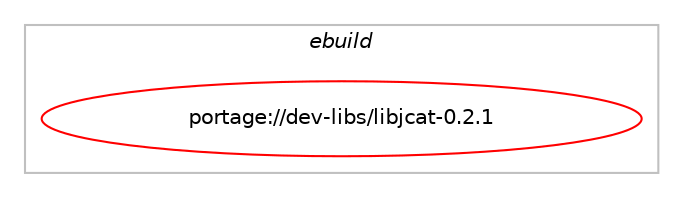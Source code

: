 digraph prolog {

# *************
# Graph options
# *************

newrank=true;
concentrate=true;
compound=true;
graph [rankdir=LR,fontname=Helvetica,fontsize=10,ranksep=1.5];#, ranksep=2.5, nodesep=0.2];
edge  [arrowhead=vee];
node  [fontname=Helvetica,fontsize=10];

# **********
# The ebuild
# **********

subgraph cluster_leftcol {
color=gray;
label=<<i>ebuild</i>>;
id [label="portage://dev-libs/libjcat-0.2.1", color=red, width=4, href="../dev-libs/libjcat-0.2.1.svg"];
}

# ****************
# The dependencies
# ****************

subgraph cluster_midcol {
color=gray;
label=<<i>dependencies</i>>;
subgraph cluster_compile {
fillcolor="#eeeeee";
style=filled;
label=<<i>compile</i>>;
# *** BEGIN UNKNOWN DEPENDENCY TYPE (TODO) ***
# id -> equal(use_conditional_group(positive,ed25519,portage://dev-libs/libjcat-0.2.1,[package_dependency(portage://dev-libs/libjcat-0.2.1,install,no,dev-libs,nettle,none,[,,],any_same_slot,[]),package_dependency(portage://dev-libs/libjcat-0.2.1,install,no,net-libs,gnutls,none,[,,],any_same_slot,[])]))
# *** END UNKNOWN DEPENDENCY TYPE (TODO) ***

# *** BEGIN UNKNOWN DEPENDENCY TYPE (TODO) ***
# id -> equal(use_conditional_group(positive,gpg,portage://dev-libs/libjcat-0.2.1,[package_dependency(portage://dev-libs/libjcat-0.2.1,install,no,app-crypt,gpgme,none,[,,],any_same_slot,[]),package_dependency(portage://dev-libs/libjcat-0.2.1,install,no,dev-libs,libgpg-error,none,[,,],[],[])]))
# *** END UNKNOWN DEPENDENCY TYPE (TODO) ***

# *** BEGIN UNKNOWN DEPENDENCY TYPE (TODO) ***
# id -> equal(use_conditional_group(positive,introspection,portage://dev-libs/libjcat-0.2.1,[package_dependency(portage://dev-libs/libjcat-0.2.1,install,no,dev-libs,gobject-introspection,none,[,,],any_same_slot,[])]))
# *** END UNKNOWN DEPENDENCY TYPE (TODO) ***

# *** BEGIN UNKNOWN DEPENDENCY TYPE (TODO) ***
# id -> equal(use_conditional_group(positive,pkcs7,portage://dev-libs/libjcat-0.2.1,[package_dependency(portage://dev-libs/libjcat-0.2.1,install,no,net-libs,gnutls,none,[,,],any_same_slot,[])]))
# *** END UNKNOWN DEPENDENCY TYPE (TODO) ***

# *** BEGIN UNKNOWN DEPENDENCY TYPE (TODO) ***
# id -> equal(use_conditional_group(positive,vala,portage://dev-libs/libjcat-0.2.1,[package_dependency(portage://dev-libs/libjcat-0.2.1,install,no,dev-lang,vala,none,[,,],any_same_slot,[])]))
# *** END UNKNOWN DEPENDENCY TYPE (TODO) ***

# *** BEGIN UNKNOWN DEPENDENCY TYPE (TODO) ***
# id -> equal(package_dependency(portage://dev-libs/libjcat-0.2.1,install,no,dev-libs,glib,none,[,,],[slot(2)],[]))
# *** END UNKNOWN DEPENDENCY TYPE (TODO) ***

# *** BEGIN UNKNOWN DEPENDENCY TYPE (TODO) ***
# id -> equal(package_dependency(portage://dev-libs/libjcat-0.2.1,install,no,dev-libs,json-glib,none,[,,],any_same_slot,[]))
# *** END UNKNOWN DEPENDENCY TYPE (TODO) ***

}
subgraph cluster_compileandrun {
fillcolor="#eeeeee";
style=filled;
label=<<i>compile and run</i>>;
}
subgraph cluster_run {
fillcolor="#eeeeee";
style=filled;
label=<<i>run</i>>;
# *** BEGIN UNKNOWN DEPENDENCY TYPE (TODO) ***
# id -> equal(use_conditional_group(positive,ed25519,portage://dev-libs/libjcat-0.2.1,[package_dependency(portage://dev-libs/libjcat-0.2.1,run,no,dev-libs,nettle,none,[,,],any_same_slot,[]),package_dependency(portage://dev-libs/libjcat-0.2.1,run,no,net-libs,gnutls,none,[,,],any_same_slot,[])]))
# *** END UNKNOWN DEPENDENCY TYPE (TODO) ***

# *** BEGIN UNKNOWN DEPENDENCY TYPE (TODO) ***
# id -> equal(use_conditional_group(positive,gpg,portage://dev-libs/libjcat-0.2.1,[package_dependency(portage://dev-libs/libjcat-0.2.1,run,no,app-crypt,gpgme,none,[,,],any_same_slot,[]),package_dependency(portage://dev-libs/libjcat-0.2.1,run,no,dev-libs,libgpg-error,none,[,,],[],[])]))
# *** END UNKNOWN DEPENDENCY TYPE (TODO) ***

# *** BEGIN UNKNOWN DEPENDENCY TYPE (TODO) ***
# id -> equal(use_conditional_group(positive,introspection,portage://dev-libs/libjcat-0.2.1,[package_dependency(portage://dev-libs/libjcat-0.2.1,run,no,dev-libs,gobject-introspection,none,[,,],any_same_slot,[])]))
# *** END UNKNOWN DEPENDENCY TYPE (TODO) ***

# *** BEGIN UNKNOWN DEPENDENCY TYPE (TODO) ***
# id -> equal(use_conditional_group(positive,pkcs7,portage://dev-libs/libjcat-0.2.1,[package_dependency(portage://dev-libs/libjcat-0.2.1,run,no,net-libs,gnutls,none,[,,],any_same_slot,[])]))
# *** END UNKNOWN DEPENDENCY TYPE (TODO) ***

# *** BEGIN UNKNOWN DEPENDENCY TYPE (TODO) ***
# id -> equal(use_conditional_group(positive,vala,portage://dev-libs/libjcat-0.2.1,[package_dependency(portage://dev-libs/libjcat-0.2.1,run,no,dev-lang,vala,none,[,,],any_same_slot,[])]))
# *** END UNKNOWN DEPENDENCY TYPE (TODO) ***

# *** BEGIN UNKNOWN DEPENDENCY TYPE (TODO) ***
# id -> equal(package_dependency(portage://dev-libs/libjcat-0.2.1,run,no,dev-libs,glib,none,[,,],[slot(2)],[]))
# *** END UNKNOWN DEPENDENCY TYPE (TODO) ***

# *** BEGIN UNKNOWN DEPENDENCY TYPE (TODO) ***
# id -> equal(package_dependency(portage://dev-libs/libjcat-0.2.1,run,no,dev-libs,json-glib,none,[,,],any_same_slot,[]))
# *** END UNKNOWN DEPENDENCY TYPE (TODO) ***

}
}

# **************
# The candidates
# **************

subgraph cluster_choices {
rank=same;
color=gray;
label=<<i>candidates</i>>;

}

}
